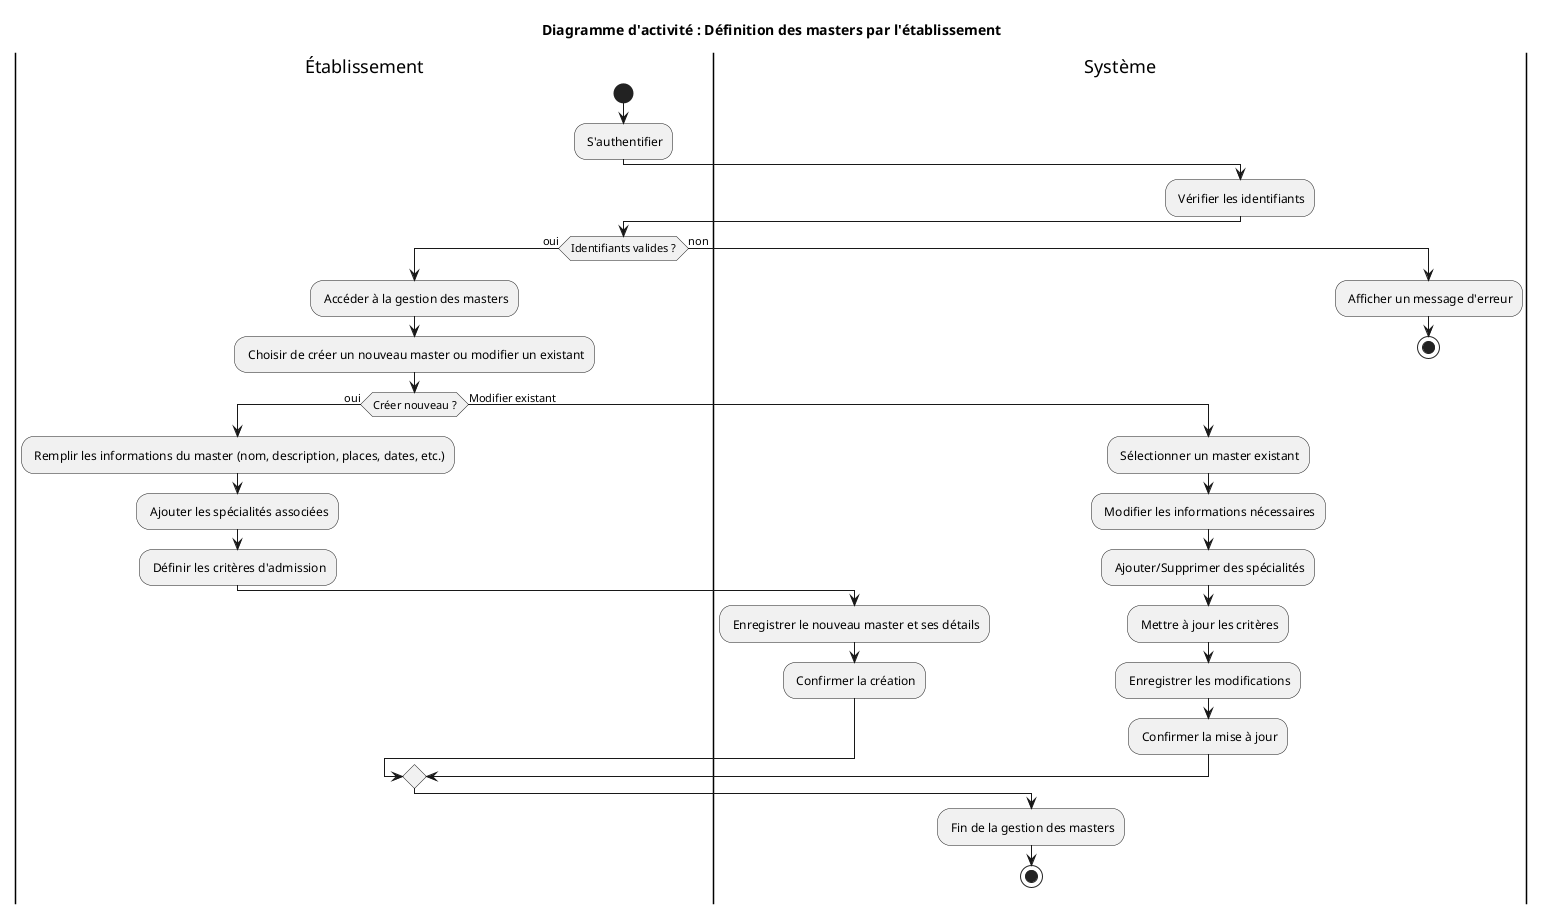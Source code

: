 @startuml DefineMasterActivity

title Diagramme d'activité : Définition des masters par l'établissement

|Établissement|
start
: S'authentifier;

|Système|
: Vérifier les identifiants;

|Établissement|
if (Identifiants valides ?) then (oui)
  : Accéder à la gestion des masters;
  : Choisir de créer un nouveau master ou modifier un existant;
  if (Créer nouveau ?) then (oui)
    : Remplir les informations du master (nom, description, places, dates, etc.);
    : Ajouter les spécialités associées;
    : Définir les critères d'admission;
    |Système|
    : Enregistrer le nouveau master et ses détails;
    : Confirmer la création;
  else (Modifier existant)
    : Sélectionner un master existant;
    : Modifier les informations nécessaires;
    : Ajouter/Supprimer des spécialités;
    : Mettre à jour les critères;
    |Système|
    : Enregistrer les modifications;
    : Confirmer la mise à jour;
  endif
  : Fin de la gestion des masters;
  stop
else (non)
  : Afficher un message d'erreur;
  stop
endif

@enduml

